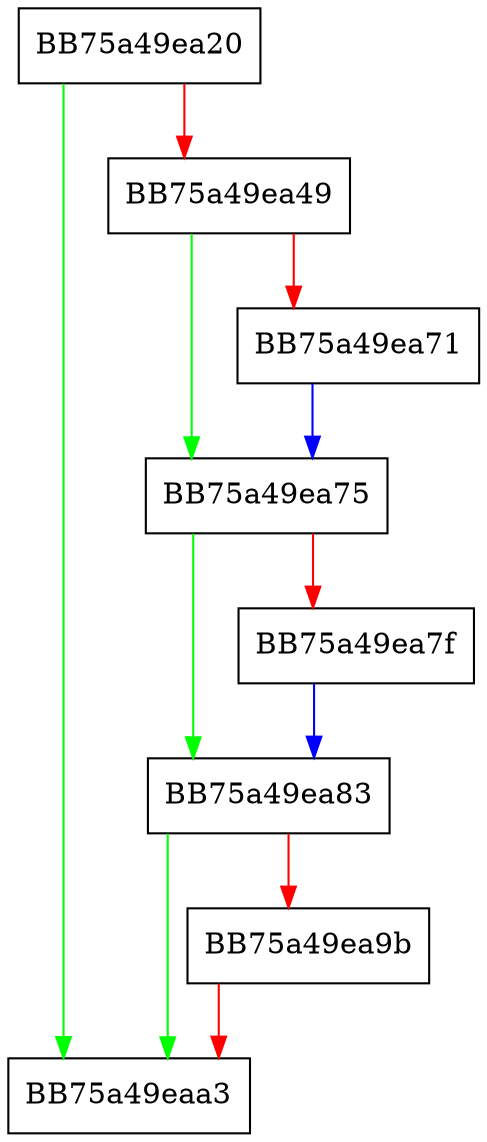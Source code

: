 digraph AddAttribute {
  node [shape="box"];
  graph [splines=ortho];
  BB75a49ea20 -> BB75a49eaa3 [color="green"];
  BB75a49ea20 -> BB75a49ea49 [color="red"];
  BB75a49ea49 -> BB75a49ea75 [color="green"];
  BB75a49ea49 -> BB75a49ea71 [color="red"];
  BB75a49ea71 -> BB75a49ea75 [color="blue"];
  BB75a49ea75 -> BB75a49ea83 [color="green"];
  BB75a49ea75 -> BB75a49ea7f [color="red"];
  BB75a49ea7f -> BB75a49ea83 [color="blue"];
  BB75a49ea83 -> BB75a49eaa3 [color="green"];
  BB75a49ea83 -> BB75a49ea9b [color="red"];
  BB75a49ea9b -> BB75a49eaa3 [color="red"];
}